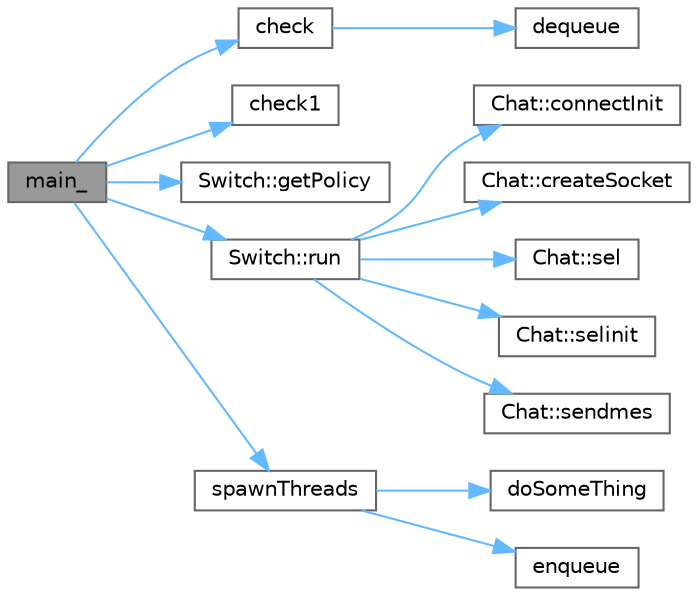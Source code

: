 digraph "main_"
{
 // LATEX_PDF_SIZE
  bgcolor="transparent";
  edge [fontname=Helvetica,fontsize=10,labelfontname=Helvetica,labelfontsize=10];
  node [fontname=Helvetica,fontsize=10,shape=box,height=0.2,width=0.4];
  rankdir="LR";
  Node1 [id="Node000001",label="main_",height=0.2,width=0.4,color="gray40", fillcolor="grey60", style="filled", fontcolor="black",tooltip=" "];
  Node1 -> Node2 [id="edge1_Node000001_Node000002",color="steelblue1",style="solid",tooltip=" "];
  Node2 [id="Node000002",label="check",height=0.2,width=0.4,color="grey40", fillcolor="white", style="filled",URL="$ipscan_8h.html#a83f8adca24e250bfb5c9a90a35503ae9",tooltip=" "];
  Node2 -> Node3 [id="edge2_Node000002_Node000003",color="steelblue1",style="solid",tooltip=" "];
  Node3 [id="Node000003",label="dequeue",height=0.2,width=0.4,color="grey40", fillcolor="white", style="filled",URL="$ipscan_8h.html#a8635fd75d9ec89144634578ff256fc65",tooltip=" "];
  Node1 -> Node4 [id="edge3_Node000001_Node000004",color="steelblue1",style="solid",tooltip=" "];
  Node4 [id="Node000004",label="check1",height=0.2,width=0.4,color="grey40", fillcolor="white", style="filled",URL="$ipscan_8h.html#a5fdc8d10654fe2e1130cae14de344b95",tooltip=" "];
  Node1 -> Node5 [id="edge4_Node000001_Node000005",color="steelblue1",style="solid",tooltip=" "];
  Node5 [id="Node000005",label="Switch::getPolicy",height=0.2,width=0.4,color="grey40", fillcolor="white", style="filled",URL="$classSwitch.html#a22e291156c031bde2e1e6b03eafc8b70",tooltip=" "];
  Node1 -> Node6 [id="edge5_Node000001_Node000006",color="steelblue1",style="solid",tooltip=" "];
  Node6 [id="Node000006",label="Switch::run",height=0.2,width=0.4,color="grey40", fillcolor="white", style="filled",URL="$classSwitch.html#a11e4dbaca2baae6ff00b99c31ce9a4e2",tooltip=" "];
  Node6 -> Node7 [id="edge6_Node000006_Node000007",color="steelblue1",style="solid",tooltip=" "];
  Node7 [id="Node000007",label="Chat::connectInit",height=0.2,width=0.4,color="grey40", fillcolor="white", style="filled",URL="$classChat.html#a78b2669c291ea47ede7b6f08320e0783",tooltip=" "];
  Node6 -> Node8 [id="edge7_Node000006_Node000008",color="steelblue1",style="solid",tooltip=" "];
  Node8 [id="Node000008",label="Chat::createSocket",height=0.2,width=0.4,color="grey40", fillcolor="white", style="filled",URL="$classChat.html#a5d0ba35014f7468149fea81e034e496e",tooltip="Прообраз функции создания сокета для инициализации клиента/сервера. Запись в переменную sock."];
  Node6 -> Node9 [id="edge8_Node000006_Node000009",color="steelblue1",style="solid",tooltip=" "];
  Node9 [id="Node000009",label="Chat::sel",height=0.2,width=0.4,color="grey40", fillcolor="white", style="filled",URL="$classChat.html#ac646c16ac251aa1100b5dd29efa15962",tooltip=" "];
  Node6 -> Node10 [id="edge9_Node000006_Node000010",color="steelblue1",style="solid",tooltip=" "];
  Node10 [id="Node000010",label="Chat::selinit",height=0.2,width=0.4,color="grey40", fillcolor="white", style="filled",URL="$classChat.html#a816f1c23fd61e6e9eb5a76dacdc2091b",tooltip=" "];
  Node6 -> Node11 [id="edge10_Node000006_Node000011",color="steelblue1",style="solid",tooltip=" "];
  Node11 [id="Node000011",label="Chat::sendmes",height=0.2,width=0.4,color="grey40", fillcolor="white", style="filled",URL="$classChat.html#a13342c244a8c1ecf994ae3cf24137d0a",tooltip=" "];
  Node1 -> Node12 [id="edge11_Node000001_Node000012",color="steelblue1",style="solid",tooltip=" "];
  Node12 [id="Node000012",label="spawnThreads",height=0.2,width=0.4,color="grey40", fillcolor="white", style="filled",URL="$ipscan_8h.html#a6bd4d00ce1f074f5a80f78b7c055b63a",tooltip=" "];
  Node12 -> Node13 [id="edge12_Node000012_Node000013",color="steelblue1",style="solid",tooltip=" "];
  Node13 [id="Node000013",label="doSomeThing",height=0.2,width=0.4,color="grey40", fillcolor="white", style="filled",URL="$ipscan_8h.html#a30cf397be31be31a7c4202ecf4e149a2",tooltip=" "];
  Node12 -> Node14 [id="edge13_Node000012_Node000014",color="steelblue1",style="solid",tooltip=" "];
  Node14 [id="Node000014",label="enqueue",height=0.2,width=0.4,color="grey40", fillcolor="white", style="filled",URL="$ipscan_8h.html#a5a3ec7db7659e2ab075973ac327e134f",tooltip=" "];
}
